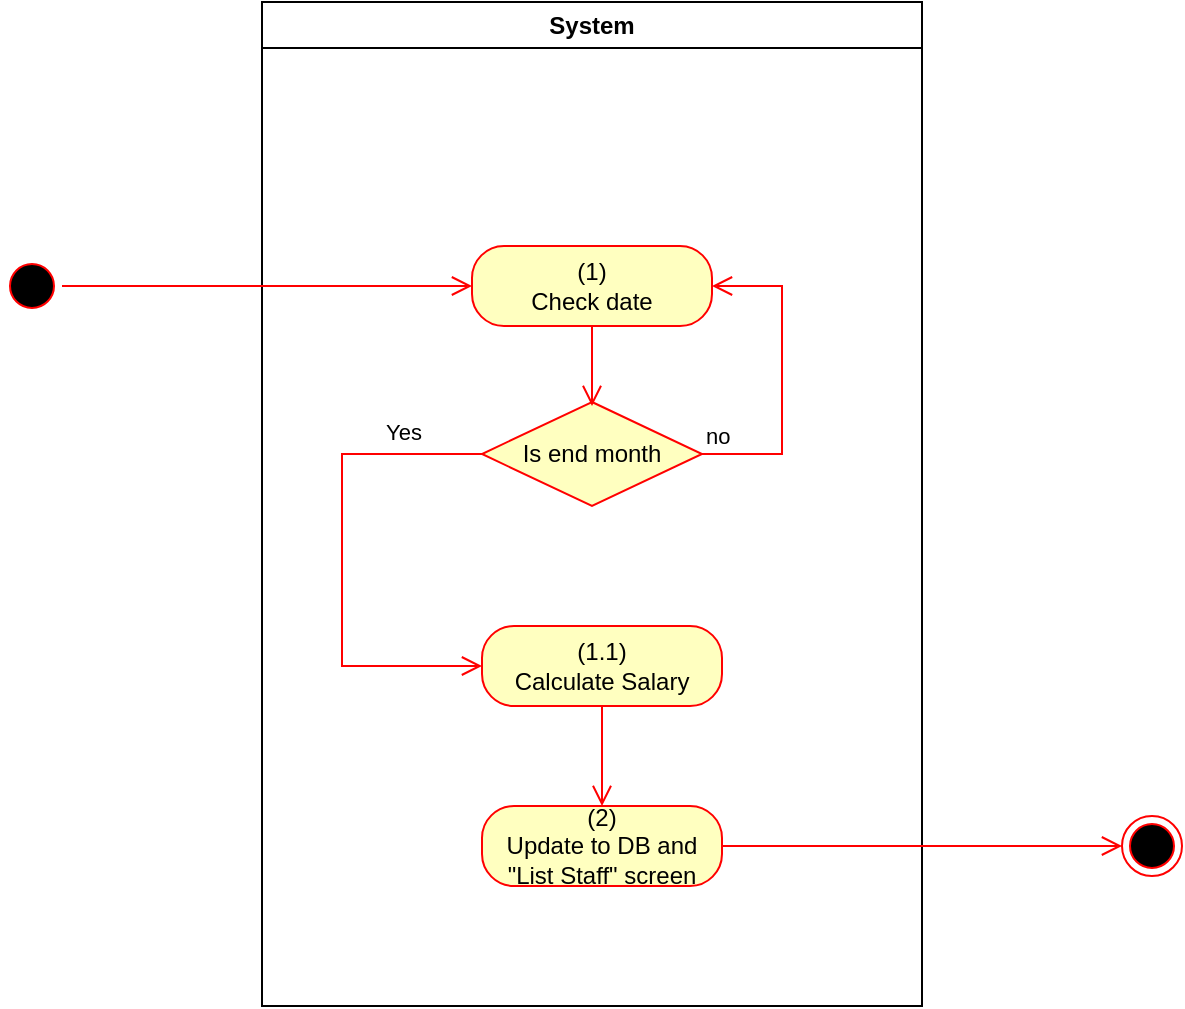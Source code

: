 <mxfile version="15.4.0" type="device"><diagram id="n0kqVY2yK48s70WQpVf_" name="Page-1"><mxGraphModel dx="1086" dy="806" grid="1" gridSize="10" guides="1" tooltips="1" connect="1" arrows="1" fold="1" page="1" pageScale="1" pageWidth="850" pageHeight="1100" math="0" shadow="0"><root><mxCell id="0"/><mxCell id="1" parent="0"/><mxCell id="gAdEtb0TAulUCIOIa8FB-6" value="System" style="swimlane;whiteSpace=wrap;startSize=23;" vertex="1" parent="1"><mxGeometry x="520" y="128" width="330" height="502" as="geometry"/></mxCell><mxCell id="gAdEtb0TAulUCIOIa8FB-7" value="(1)&lt;br&gt;Check date" style="rounded=1;whiteSpace=wrap;html=1;arcSize=40;fontColor=#000000;fillColor=#ffffc0;strokeColor=#ff0000;" vertex="1" parent="gAdEtb0TAulUCIOIa8FB-6"><mxGeometry x="105" y="122" width="120" height="40" as="geometry"/></mxCell><mxCell id="gAdEtb0TAulUCIOIa8FB-12" value="(1.1)&lt;br&gt;Calculate Salary" style="rounded=1;whiteSpace=wrap;html=1;arcSize=40;fontColor=#000000;fillColor=#ffffc0;strokeColor=#ff0000;" vertex="1" parent="gAdEtb0TAulUCIOIa8FB-6"><mxGeometry x="110" y="312" width="120" height="40" as="geometry"/></mxCell><mxCell id="gAdEtb0TAulUCIOIa8FB-13" value="(2)&lt;br&gt;Update to DB and &quot;List Staff&quot; screen" style="rounded=1;whiteSpace=wrap;html=1;arcSize=40;fontColor=#000000;fillColor=#ffffc0;strokeColor=#ff0000;" vertex="1" parent="gAdEtb0TAulUCIOIa8FB-6"><mxGeometry x="110" y="402" width="120" height="40" as="geometry"/></mxCell><mxCell id="gAdEtb0TAulUCIOIa8FB-14" value="" style="edgeStyle=orthogonalEdgeStyle;html=1;verticalAlign=bottom;endArrow=open;endSize=8;strokeColor=#ff0000;rounded=0;exitX=0.5;exitY=1;exitDx=0;exitDy=0;entryX=0.5;entryY=0;entryDx=0;entryDy=0;" edge="1" parent="gAdEtb0TAulUCIOIa8FB-6" source="gAdEtb0TAulUCIOIa8FB-12" target="gAdEtb0TAulUCIOIa8FB-13"><mxGeometry relative="1" as="geometry"><mxPoint x="170" y="642" as="targetPoint"/></mxGeometry></mxCell><mxCell id="gAdEtb0TAulUCIOIa8FB-25" value="Is end month" style="rhombus;whiteSpace=wrap;html=1;fillColor=#ffffc0;strokeColor=#ff0000;" vertex="1" parent="gAdEtb0TAulUCIOIa8FB-6"><mxGeometry x="110" y="200" width="110" height="52" as="geometry"/></mxCell><mxCell id="gAdEtb0TAulUCIOIa8FB-20" value="" style="edgeStyle=orthogonalEdgeStyle;html=1;verticalAlign=bottom;endArrow=open;endSize=8;strokeColor=#ff0000;rounded=0;" edge="1" parent="gAdEtb0TAulUCIOIa8FB-6" source="gAdEtb0TAulUCIOIa8FB-7"><mxGeometry relative="1" as="geometry"><mxPoint x="165" y="202" as="targetPoint"/><Array as="points"><mxPoint x="165" y="202"/><mxPoint x="165" y="202"/></Array></mxGeometry></mxCell><mxCell id="gAdEtb0TAulUCIOIa8FB-27" value="Yes" style="edgeStyle=orthogonalEdgeStyle;html=1;align=left;verticalAlign=top;endArrow=open;endSize=8;strokeColor=#ff0000;rounded=0;exitX=0;exitY=0.5;exitDx=0;exitDy=0;entryX=0;entryY=0.5;entryDx=0;entryDy=0;" edge="1" source="gAdEtb0TAulUCIOIa8FB-25" parent="gAdEtb0TAulUCIOIa8FB-6" target="gAdEtb0TAulUCIOIa8FB-12"><mxGeometry x="-0.589" y="-24" relative="1" as="geometry"><mxPoint x="30" y="292" as="targetPoint"/><mxPoint x="165" y="202" as="sourcePoint"/><Array as="points"><mxPoint x="40" y="226"/><mxPoint x="40" y="332"/></Array><mxPoint as="offset"/></mxGeometry></mxCell><mxCell id="gAdEtb0TAulUCIOIa8FB-26" value="no" style="edgeStyle=orthogonalEdgeStyle;html=1;align=left;verticalAlign=bottom;endArrow=open;endSize=8;strokeColor=#ff0000;rounded=0;entryX=1;entryY=0.5;entryDx=0;entryDy=0;" edge="1" source="gAdEtb0TAulUCIOIa8FB-25" parent="gAdEtb0TAulUCIOIa8FB-6" target="gAdEtb0TAulUCIOIa8FB-7"><mxGeometry x="-1" relative="1" as="geometry"><mxPoint x="260" y="262" as="targetPoint"/><Array as="points"><mxPoint x="260" y="226"/><mxPoint x="260" y="142"/></Array></mxGeometry></mxCell><mxCell id="gAdEtb0TAulUCIOIa8FB-17" value="" style="ellipse;html=1;shape=startState;fillColor=#000000;strokeColor=#ff0000;" vertex="1" parent="1"><mxGeometry x="390" y="255" width="30" height="30" as="geometry"/></mxCell><mxCell id="gAdEtb0TAulUCIOIa8FB-18" value="" style="edgeStyle=orthogonalEdgeStyle;html=1;verticalAlign=bottom;endArrow=open;endSize=8;strokeColor=#ff0000;rounded=0;entryX=0;entryY=0.5;entryDx=0;entryDy=0;" edge="1" parent="1" source="gAdEtb0TAulUCIOIa8FB-17" target="gAdEtb0TAulUCIOIa8FB-7"><mxGeometry relative="1" as="geometry"><mxPoint x="210" y="270.5" as="targetPoint"/></mxGeometry></mxCell><mxCell id="gAdEtb0TAulUCIOIa8FB-22" value="" style="ellipse;html=1;shape=endState;fillColor=#000000;strokeColor=#ff0000;" vertex="1" parent="1"><mxGeometry x="950" y="535" width="30" height="30" as="geometry"/></mxCell><mxCell id="gAdEtb0TAulUCIOIa8FB-23" value="" style="edgeStyle=orthogonalEdgeStyle;html=1;verticalAlign=bottom;endArrow=open;endSize=8;strokeColor=#ff0000;rounded=0;exitX=1;exitY=0.5;exitDx=0;exitDy=0;entryX=0;entryY=0.5;entryDx=0;entryDy=0;" edge="1" parent="1" source="gAdEtb0TAulUCIOIa8FB-13" target="gAdEtb0TAulUCIOIa8FB-22"><mxGeometry relative="1" as="geometry"><mxPoint x="820" y="760" as="targetPoint"/><mxPoint x="820" y="700" as="sourcePoint"/></mxGeometry></mxCell></root></mxGraphModel></diagram></mxfile>